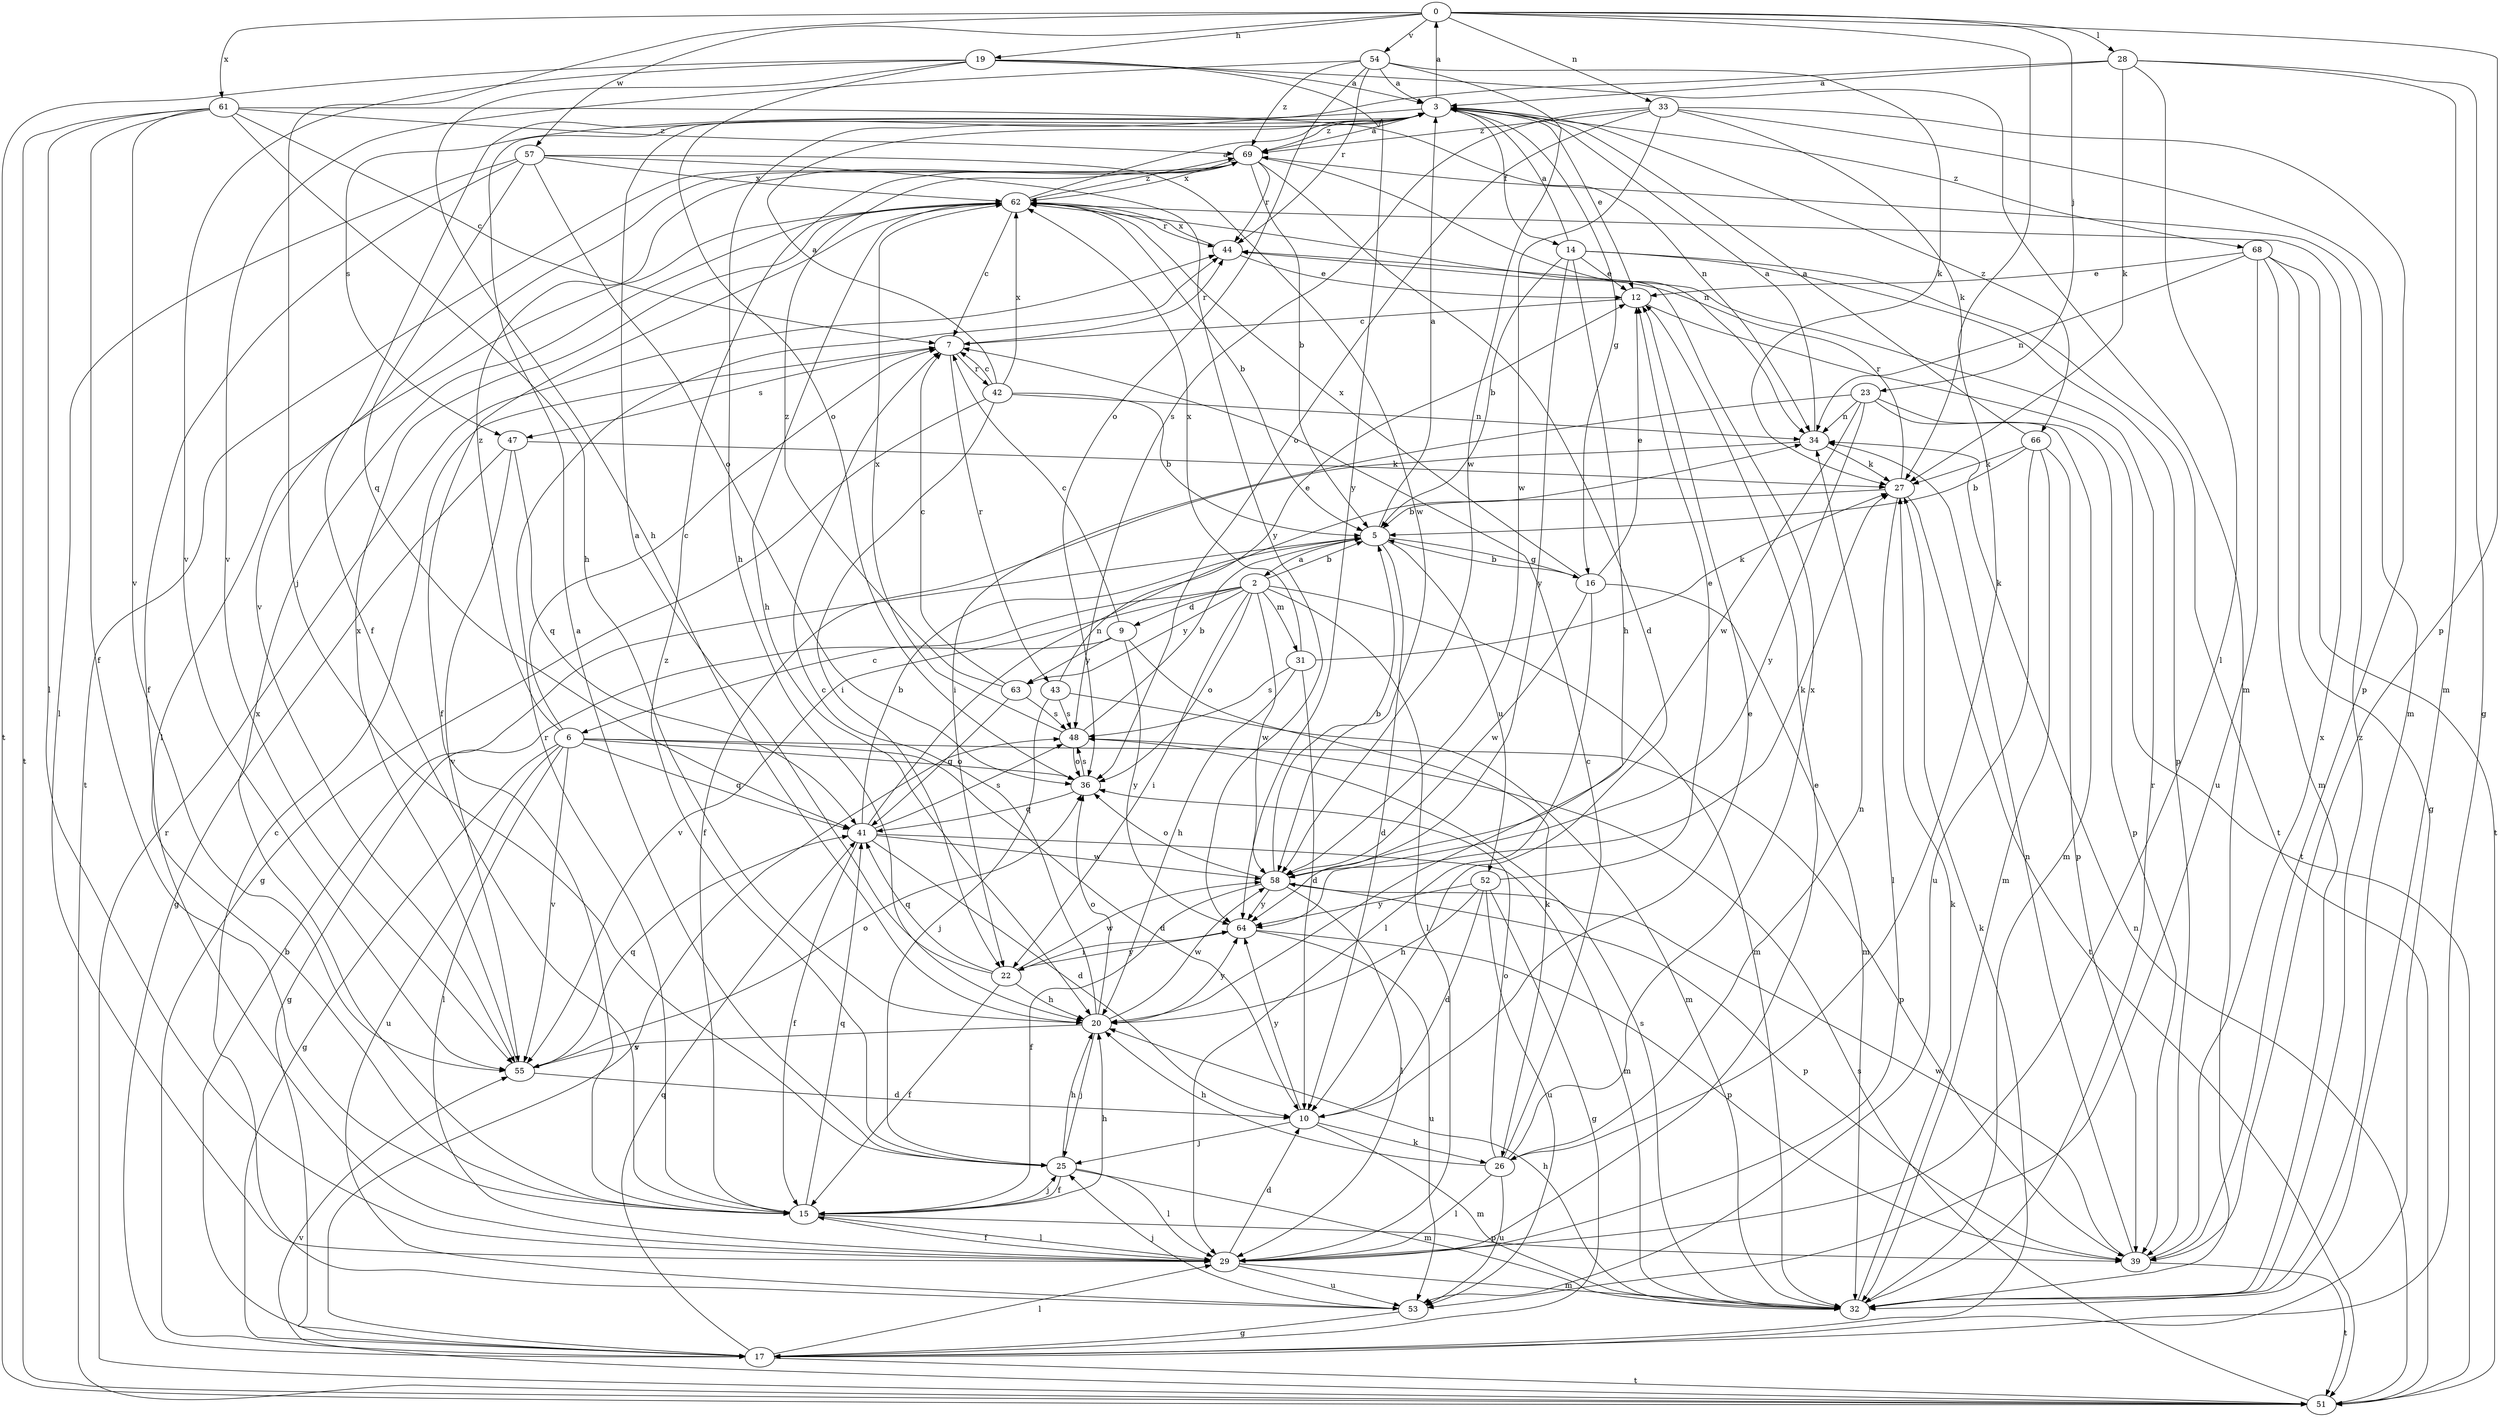strict digraph  {
0;
2;
3;
5;
6;
7;
9;
10;
12;
14;
15;
16;
17;
19;
20;
22;
23;
25;
26;
27;
28;
29;
31;
32;
33;
34;
36;
39;
41;
42;
43;
44;
47;
48;
51;
52;
53;
54;
55;
57;
58;
61;
62;
63;
64;
66;
68;
69;
0 -> 19  [label=h];
0 -> 23  [label=j];
0 -> 25  [label=j];
0 -> 26  [label=k];
0 -> 28  [label=l];
0 -> 33  [label=n];
0 -> 39  [label=p];
0 -> 54  [label=v];
0 -> 57  [label=w];
0 -> 61  [label=x];
2 -> 5  [label=b];
2 -> 6  [label=c];
2 -> 9  [label=d];
2 -> 22  [label=i];
2 -> 29  [label=l];
2 -> 31  [label=m];
2 -> 32  [label=m];
2 -> 36  [label=o];
2 -> 55  [label=v];
2 -> 58  [label=w];
2 -> 63  [label=y];
3 -> 0  [label=a];
3 -> 12  [label=e];
3 -> 14  [label=f];
3 -> 16  [label=g];
3 -> 20  [label=h];
3 -> 47  [label=s];
3 -> 66  [label=z];
3 -> 68  [label=z];
3 -> 69  [label=z];
5 -> 2  [label=a];
5 -> 3  [label=a];
5 -> 10  [label=d];
5 -> 16  [label=g];
5 -> 52  [label=u];
6 -> 7  [label=c];
6 -> 10  [label=d];
6 -> 17  [label=g];
6 -> 29  [label=l];
6 -> 36  [label=o];
6 -> 39  [label=p];
6 -> 41  [label=q];
6 -> 53  [label=u];
6 -> 55  [label=v];
6 -> 69  [label=z];
7 -> 42  [label=r];
7 -> 43  [label=r];
7 -> 44  [label=r];
7 -> 47  [label=s];
9 -> 7  [label=c];
9 -> 17  [label=g];
9 -> 26  [label=k];
9 -> 63  [label=y];
9 -> 64  [label=y];
10 -> 12  [label=e];
10 -> 25  [label=j];
10 -> 26  [label=k];
10 -> 32  [label=m];
10 -> 64  [label=y];
12 -> 7  [label=c];
12 -> 51  [label=t];
14 -> 3  [label=a];
14 -> 5  [label=b];
14 -> 12  [label=e];
14 -> 20  [label=h];
14 -> 39  [label=p];
14 -> 51  [label=t];
14 -> 64  [label=y];
15 -> 20  [label=h];
15 -> 25  [label=j];
15 -> 29  [label=l];
15 -> 39  [label=p];
15 -> 41  [label=q];
15 -> 44  [label=r];
15 -> 62  [label=x];
16 -> 5  [label=b];
16 -> 12  [label=e];
16 -> 29  [label=l];
16 -> 32  [label=m];
16 -> 58  [label=w];
16 -> 62  [label=x];
17 -> 5  [label=b];
17 -> 27  [label=k];
17 -> 29  [label=l];
17 -> 41  [label=q];
17 -> 48  [label=s];
17 -> 51  [label=t];
19 -> 3  [label=a];
19 -> 20  [label=h];
19 -> 32  [label=m];
19 -> 36  [label=o];
19 -> 51  [label=t];
19 -> 55  [label=v];
19 -> 64  [label=y];
20 -> 7  [label=c];
20 -> 25  [label=j];
20 -> 36  [label=o];
20 -> 55  [label=v];
20 -> 58  [label=w];
20 -> 64  [label=y];
22 -> 3  [label=a];
22 -> 15  [label=f];
22 -> 20  [label=h];
22 -> 41  [label=q];
22 -> 58  [label=w];
22 -> 64  [label=y];
23 -> 22  [label=i];
23 -> 32  [label=m];
23 -> 34  [label=n];
23 -> 39  [label=p];
23 -> 58  [label=w];
23 -> 64  [label=y];
25 -> 3  [label=a];
25 -> 15  [label=f];
25 -> 20  [label=h];
25 -> 29  [label=l];
25 -> 32  [label=m];
25 -> 69  [label=z];
26 -> 7  [label=c];
26 -> 20  [label=h];
26 -> 29  [label=l];
26 -> 34  [label=n];
26 -> 36  [label=o];
26 -> 53  [label=u];
26 -> 62  [label=x];
27 -> 5  [label=b];
27 -> 29  [label=l];
27 -> 44  [label=r];
27 -> 51  [label=t];
28 -> 3  [label=a];
28 -> 15  [label=f];
28 -> 17  [label=g];
28 -> 27  [label=k];
28 -> 29  [label=l];
28 -> 32  [label=m];
29 -> 10  [label=d];
29 -> 12  [label=e];
29 -> 15  [label=f];
29 -> 32  [label=m];
29 -> 53  [label=u];
31 -> 10  [label=d];
31 -> 20  [label=h];
31 -> 27  [label=k];
31 -> 48  [label=s];
31 -> 62  [label=x];
32 -> 20  [label=h];
32 -> 27  [label=k];
32 -> 44  [label=r];
32 -> 48  [label=s];
32 -> 69  [label=z];
33 -> 27  [label=k];
33 -> 32  [label=m];
33 -> 36  [label=o];
33 -> 39  [label=p];
33 -> 48  [label=s];
33 -> 58  [label=w];
33 -> 69  [label=z];
34 -> 3  [label=a];
34 -> 15  [label=f];
34 -> 27  [label=k];
36 -> 41  [label=q];
36 -> 48  [label=s];
39 -> 34  [label=n];
39 -> 51  [label=t];
39 -> 58  [label=w];
39 -> 62  [label=x];
41 -> 5  [label=b];
41 -> 10  [label=d];
41 -> 15  [label=f];
41 -> 32  [label=m];
41 -> 34  [label=n];
41 -> 48  [label=s];
41 -> 58  [label=w];
42 -> 3  [label=a];
42 -> 5  [label=b];
42 -> 7  [label=c];
42 -> 17  [label=g];
42 -> 22  [label=i];
42 -> 34  [label=n];
42 -> 62  [label=x];
43 -> 12  [label=e];
43 -> 25  [label=j];
43 -> 32  [label=m];
43 -> 48  [label=s];
44 -> 12  [label=e];
44 -> 62  [label=x];
47 -> 17  [label=g];
47 -> 27  [label=k];
47 -> 41  [label=q];
47 -> 55  [label=v];
48 -> 5  [label=b];
48 -> 36  [label=o];
48 -> 62  [label=x];
51 -> 34  [label=n];
51 -> 44  [label=r];
51 -> 48  [label=s];
51 -> 55  [label=v];
52 -> 10  [label=d];
52 -> 12  [label=e];
52 -> 17  [label=g];
52 -> 20  [label=h];
52 -> 53  [label=u];
52 -> 64  [label=y];
53 -> 7  [label=c];
53 -> 17  [label=g];
53 -> 25  [label=j];
54 -> 3  [label=a];
54 -> 27  [label=k];
54 -> 36  [label=o];
54 -> 44  [label=r];
54 -> 55  [label=v];
54 -> 58  [label=w];
54 -> 69  [label=z];
55 -> 10  [label=d];
55 -> 36  [label=o];
55 -> 41  [label=q];
55 -> 62  [label=x];
57 -> 15  [label=f];
57 -> 29  [label=l];
57 -> 36  [label=o];
57 -> 41  [label=q];
57 -> 58  [label=w];
57 -> 62  [label=x];
57 -> 64  [label=y];
58 -> 5  [label=b];
58 -> 15  [label=f];
58 -> 27  [label=k];
58 -> 29  [label=l];
58 -> 36  [label=o];
58 -> 39  [label=p];
58 -> 64  [label=y];
61 -> 7  [label=c];
61 -> 15  [label=f];
61 -> 20  [label=h];
61 -> 29  [label=l];
61 -> 34  [label=n];
61 -> 51  [label=t];
61 -> 55  [label=v];
61 -> 69  [label=z];
62 -> 3  [label=a];
62 -> 5  [label=b];
62 -> 7  [label=c];
62 -> 15  [label=f];
62 -> 20  [label=h];
62 -> 29  [label=l];
62 -> 44  [label=r];
62 -> 69  [label=z];
63 -> 7  [label=c];
63 -> 41  [label=q];
63 -> 48  [label=s];
63 -> 69  [label=z];
64 -> 22  [label=i];
64 -> 39  [label=p];
64 -> 53  [label=u];
66 -> 3  [label=a];
66 -> 5  [label=b];
66 -> 27  [label=k];
66 -> 32  [label=m];
66 -> 39  [label=p];
66 -> 53  [label=u];
68 -> 12  [label=e];
68 -> 17  [label=g];
68 -> 32  [label=m];
68 -> 34  [label=n];
68 -> 51  [label=t];
68 -> 53  [label=u];
69 -> 3  [label=a];
69 -> 5  [label=b];
69 -> 10  [label=d];
69 -> 34  [label=n];
69 -> 44  [label=r];
69 -> 51  [label=t];
69 -> 55  [label=v];
69 -> 62  [label=x];
}
